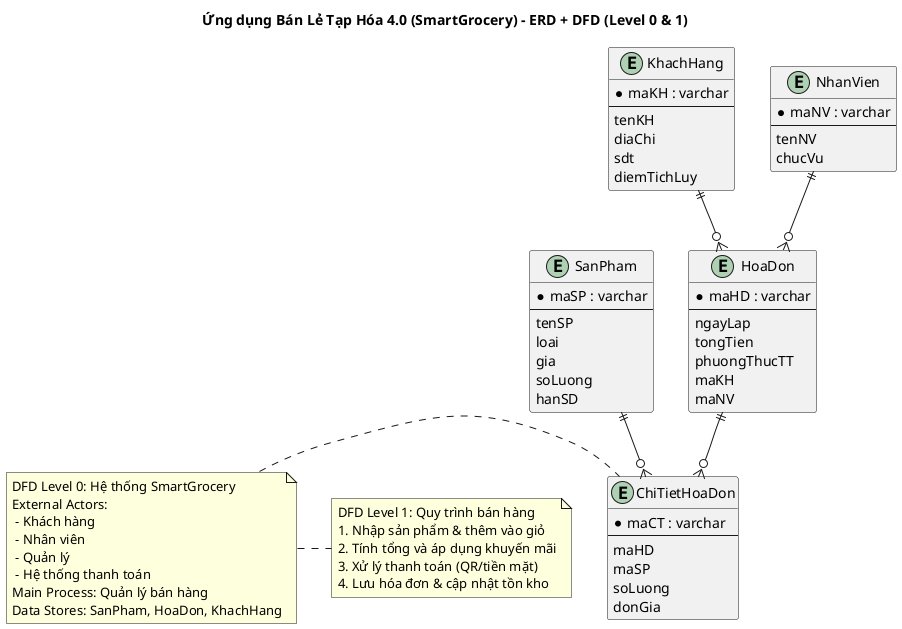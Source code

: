 @startuml
title Ứng dụng Bán Lẻ Tạp Hóa 4.0 (SmartGrocery) - ERD + DFD (Level 0 & 1)

' ERD section
entity "SanPham" as SP {
  * maSP : varchar
  --
  tenSP
  loai
  gia
  soLuong
  hanSD
}

entity "KhachHang" as KH {
  * maKH : varchar
  --
  tenKH
  diaChi
  sdt
  diemTichLuy
}

entity "NhanVien" as NV {
  * maNV : varchar
  --
  tenNV
  chucVu
}

entity "HoaDon" as HD {
  * maHD : varchar
  --
  ngayLap
  tongTien
  phuongThucTT
  maKH
  maNV
}

entity "ChiTietHoaDon" as CTHD {
  * maCT : varchar
  --
  maHD
  maSP
  soLuong
  donGia
}

SP ||--o{ CTHD
HD ||--o{ CTHD
KH ||--o{ HD
NV ||--o{ HD

' DFD Level 0 (as notes/boxes)
note left
  DFD Level 0: Hệ thống SmartGrocery
  External Actors:
   - Khách hàng
   - Nhân viên
   - Quản lý
   - Hệ thống thanh toán
  Main Process: Quản lý bán hàng
  Data Stores: SanPham, HoaDon, KhachHang
end note

' DFD Level 1 (textual steps as notes)
note right
  DFD Level 1: Quy trình bán hàng
  1. Nhập sản phẩm & thêm vào giỏ
  2. Tính tổng và áp dụng khuyến mãi
  3. Xử lý thanh toán (QR/tiền mặt)
  4. Lưu hóa đơn & cập nhật tồn kho
end note

@enduml
